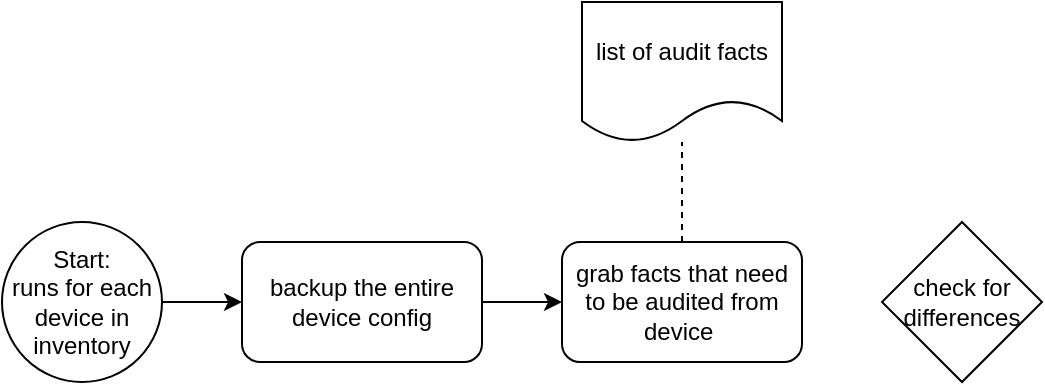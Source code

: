 <mxfile version="14.2.9" type="github">
  <diagram id="kgpKYQtTHZ0yAKxKKP6v" name="Page-1">
    <mxGraphModel dx="942" dy="1714" grid="1" gridSize="10" guides="1" tooltips="1" connect="1" arrows="1" fold="1" page="1" pageScale="1" pageWidth="850" pageHeight="1100" math="0" shadow="0">
      <root>
        <mxCell id="0" />
        <mxCell id="1" parent="0" />
        <mxCell id="RDqaGRUIBh91JvQvgev--1" value="Start:&lt;br&gt;runs for each device in inventory" style="ellipse;whiteSpace=wrap;html=1;aspect=fixed;" vertex="1" parent="1">
          <mxGeometry x="40" y="80" width="80" height="80" as="geometry" />
        </mxCell>
        <mxCell id="RDqaGRUIBh91JvQvgev--2" value="" style="endArrow=classic;html=1;" edge="1" parent="1" source="RDqaGRUIBh91JvQvgev--1" target="RDqaGRUIBh91JvQvgev--3">
          <mxGeometry width="50" height="50" relative="1" as="geometry">
            <mxPoint x="180" y="150" as="sourcePoint" />
            <mxPoint x="230" y="120" as="targetPoint" />
          </mxGeometry>
        </mxCell>
        <mxCell id="RDqaGRUIBh91JvQvgev--3" value="backup the entire device config" style="rounded=1;whiteSpace=wrap;html=1;" vertex="1" parent="1">
          <mxGeometry x="160" y="90" width="120" height="60" as="geometry" />
        </mxCell>
        <mxCell id="RDqaGRUIBh91JvQvgev--4" value="grab facts that need to be audited from device&amp;nbsp;" style="rounded=1;whiteSpace=wrap;html=1;" vertex="1" parent="1">
          <mxGeometry x="320" y="90" width="120" height="60" as="geometry" />
        </mxCell>
        <mxCell id="RDqaGRUIBh91JvQvgev--5" value="list of audit facts" style="shape=document;whiteSpace=wrap;html=1;boundedLbl=1;" vertex="1" parent="1">
          <mxGeometry x="330" y="-30" width="100" height="70" as="geometry" />
        </mxCell>
        <mxCell id="RDqaGRUIBh91JvQvgev--6" value="" style="endArrow=none;dashed=1;html=1;" edge="1" parent="1" source="RDqaGRUIBh91JvQvgev--4" target="RDqaGRUIBh91JvQvgev--5">
          <mxGeometry width="50" height="50" relative="1" as="geometry">
            <mxPoint x="440" y="90" as="sourcePoint" />
            <mxPoint x="490" y="40" as="targetPoint" />
          </mxGeometry>
        </mxCell>
        <mxCell id="RDqaGRUIBh91JvQvgev--7" value="" style="endArrow=classic;html=1;" edge="1" parent="1" source="RDqaGRUIBh91JvQvgev--3" target="RDqaGRUIBh91JvQvgev--4">
          <mxGeometry width="50" height="50" relative="1" as="geometry">
            <mxPoint x="330" y="170" as="sourcePoint" />
            <mxPoint x="400" y="170" as="targetPoint" />
          </mxGeometry>
        </mxCell>
        <mxCell id="RDqaGRUIBh91JvQvgev--8" value="check for differences" style="rhombus;whiteSpace=wrap;html=1;" vertex="1" parent="1">
          <mxGeometry x="480" y="80" width="80" height="80" as="geometry" />
        </mxCell>
      </root>
    </mxGraphModel>
  </diagram>
</mxfile>
